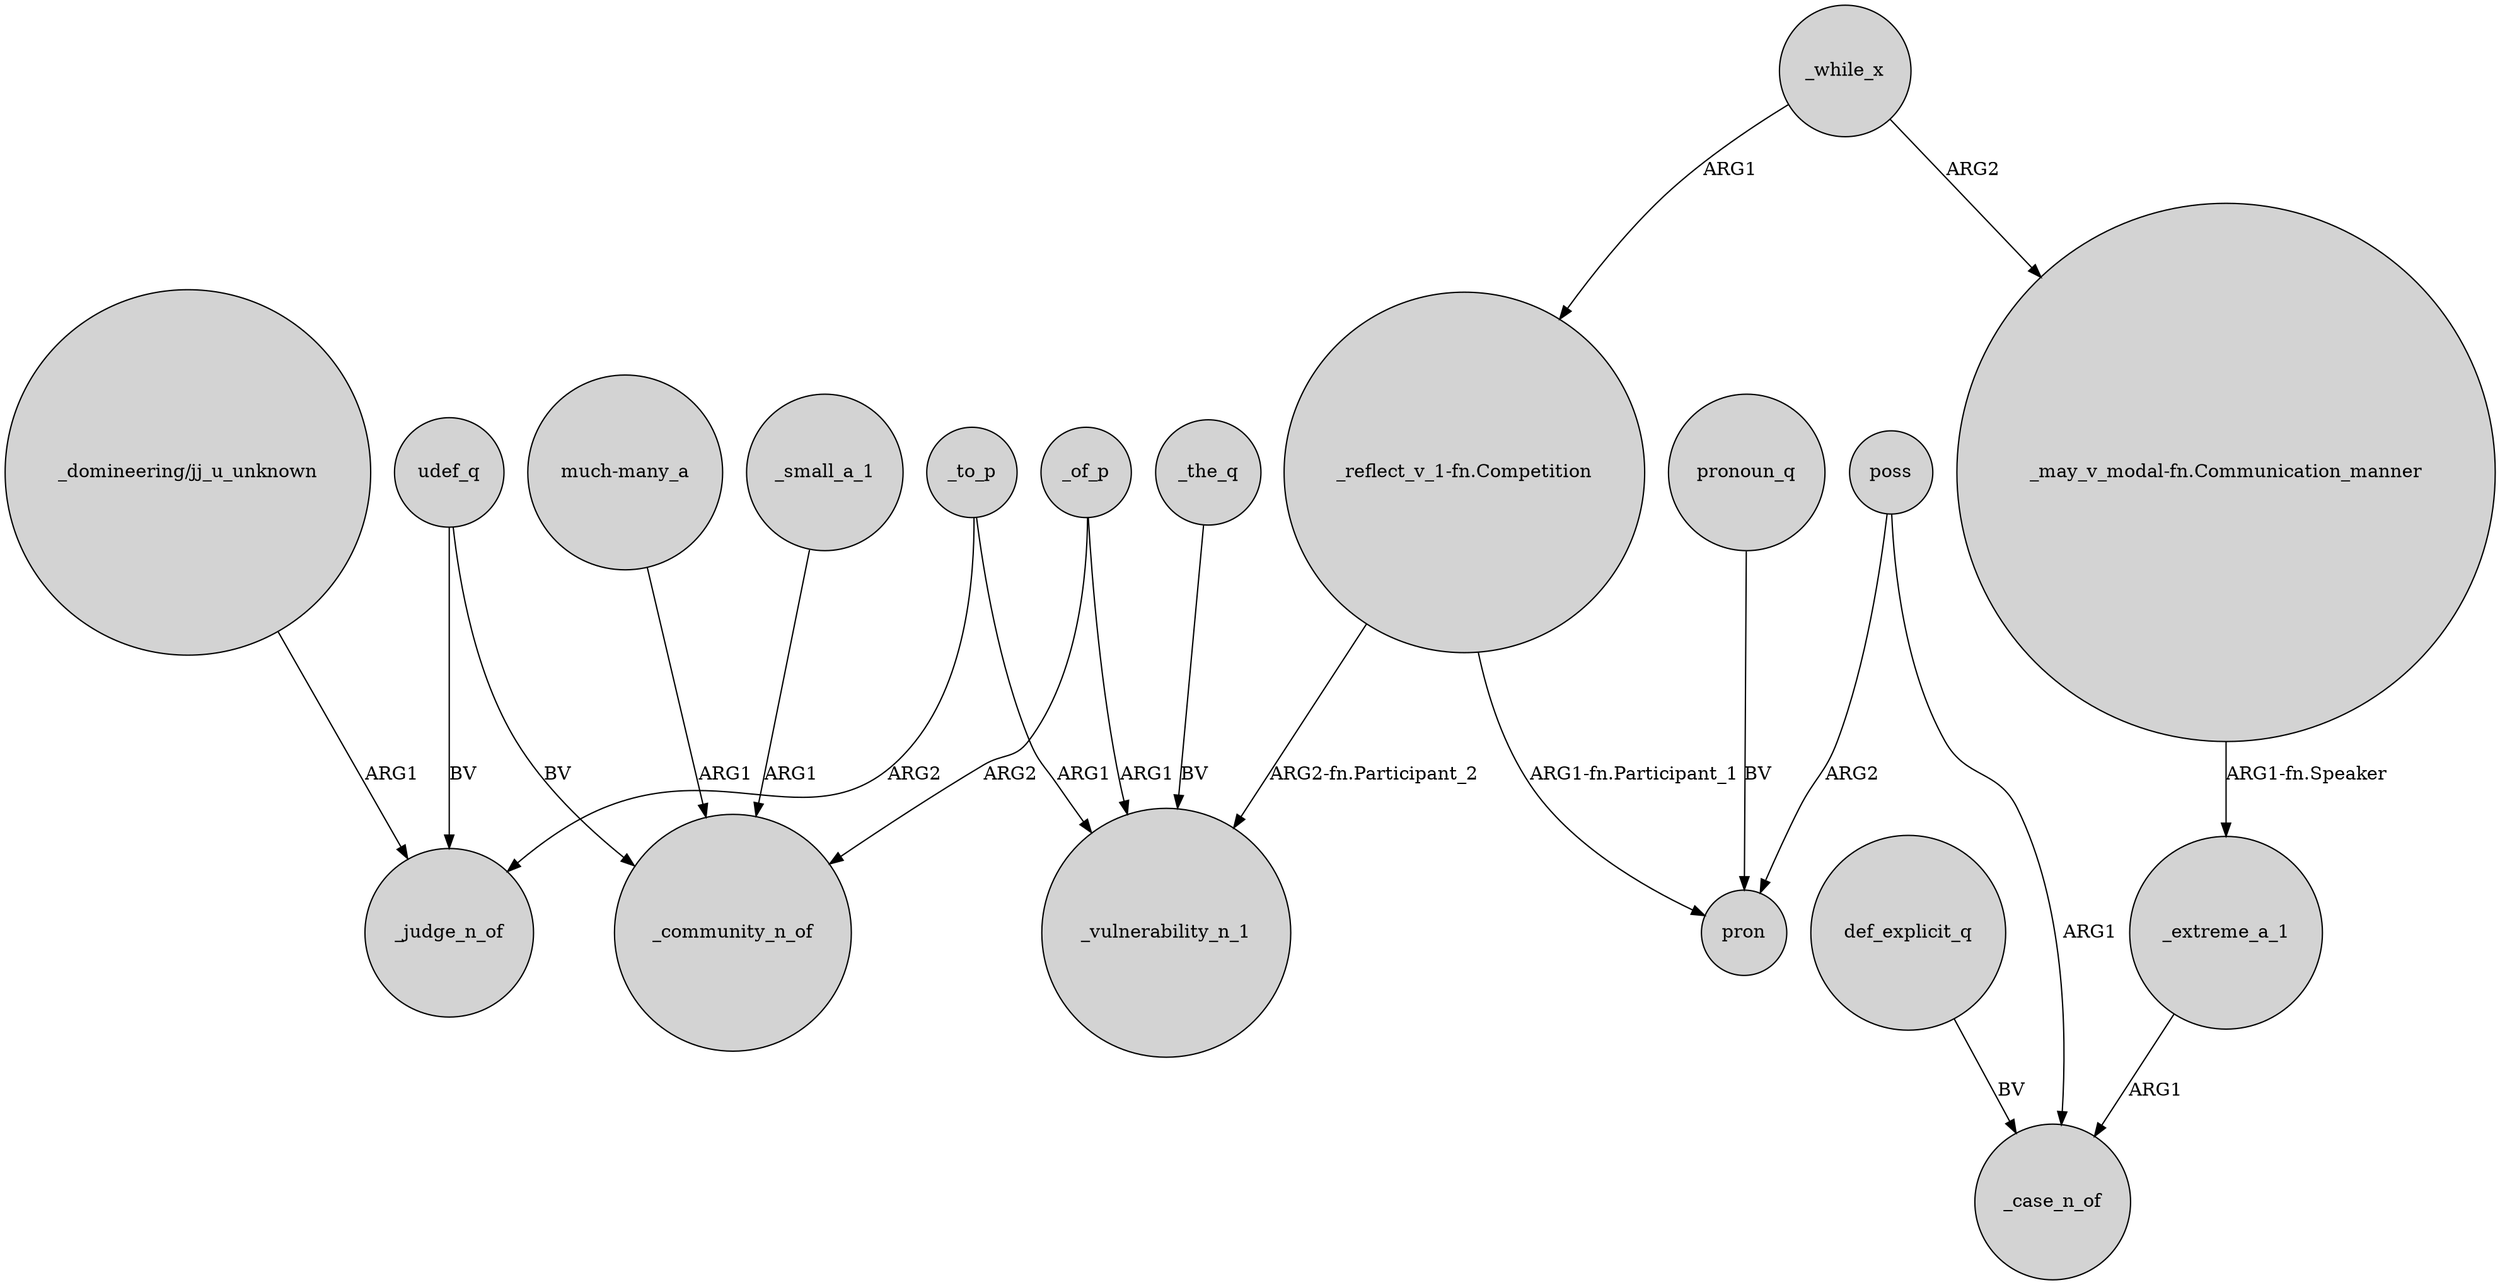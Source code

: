 digraph {
	node [shape=circle style=filled]
	"_domineering/jj_u_unknown" -> _judge_n_of [label=ARG1]
	_of_p -> _vulnerability_n_1 [label=ARG1]
	def_explicit_q -> _case_n_of [label=BV]
	_of_p -> _community_n_of [label=ARG2]
	"_may_v_modal-fn.Communication_manner" -> _extreme_a_1 [label="ARG1-fn.Speaker"]
	udef_q -> _judge_n_of [label=BV]
	pronoun_q -> pron [label=BV]
	poss -> pron [label=ARG2]
	"much-many_a" -> _community_n_of [label=ARG1]
	poss -> _case_n_of [label=ARG1]
	_while_x -> "_may_v_modal-fn.Communication_manner" [label=ARG2]
	"_reflect_v_1-fn.Competition" -> _vulnerability_n_1 [label="ARG2-fn.Participant_2"]
	udef_q -> _community_n_of [label=BV]
	_the_q -> _vulnerability_n_1 [label=BV]
	_to_p -> _judge_n_of [label=ARG2]
	"_reflect_v_1-fn.Competition" -> pron [label="ARG1-fn.Participant_1"]
	_small_a_1 -> _community_n_of [label=ARG1]
	_to_p -> _vulnerability_n_1 [label=ARG1]
	_extreme_a_1 -> _case_n_of [label=ARG1]
	_while_x -> "_reflect_v_1-fn.Competition" [label=ARG1]
}

